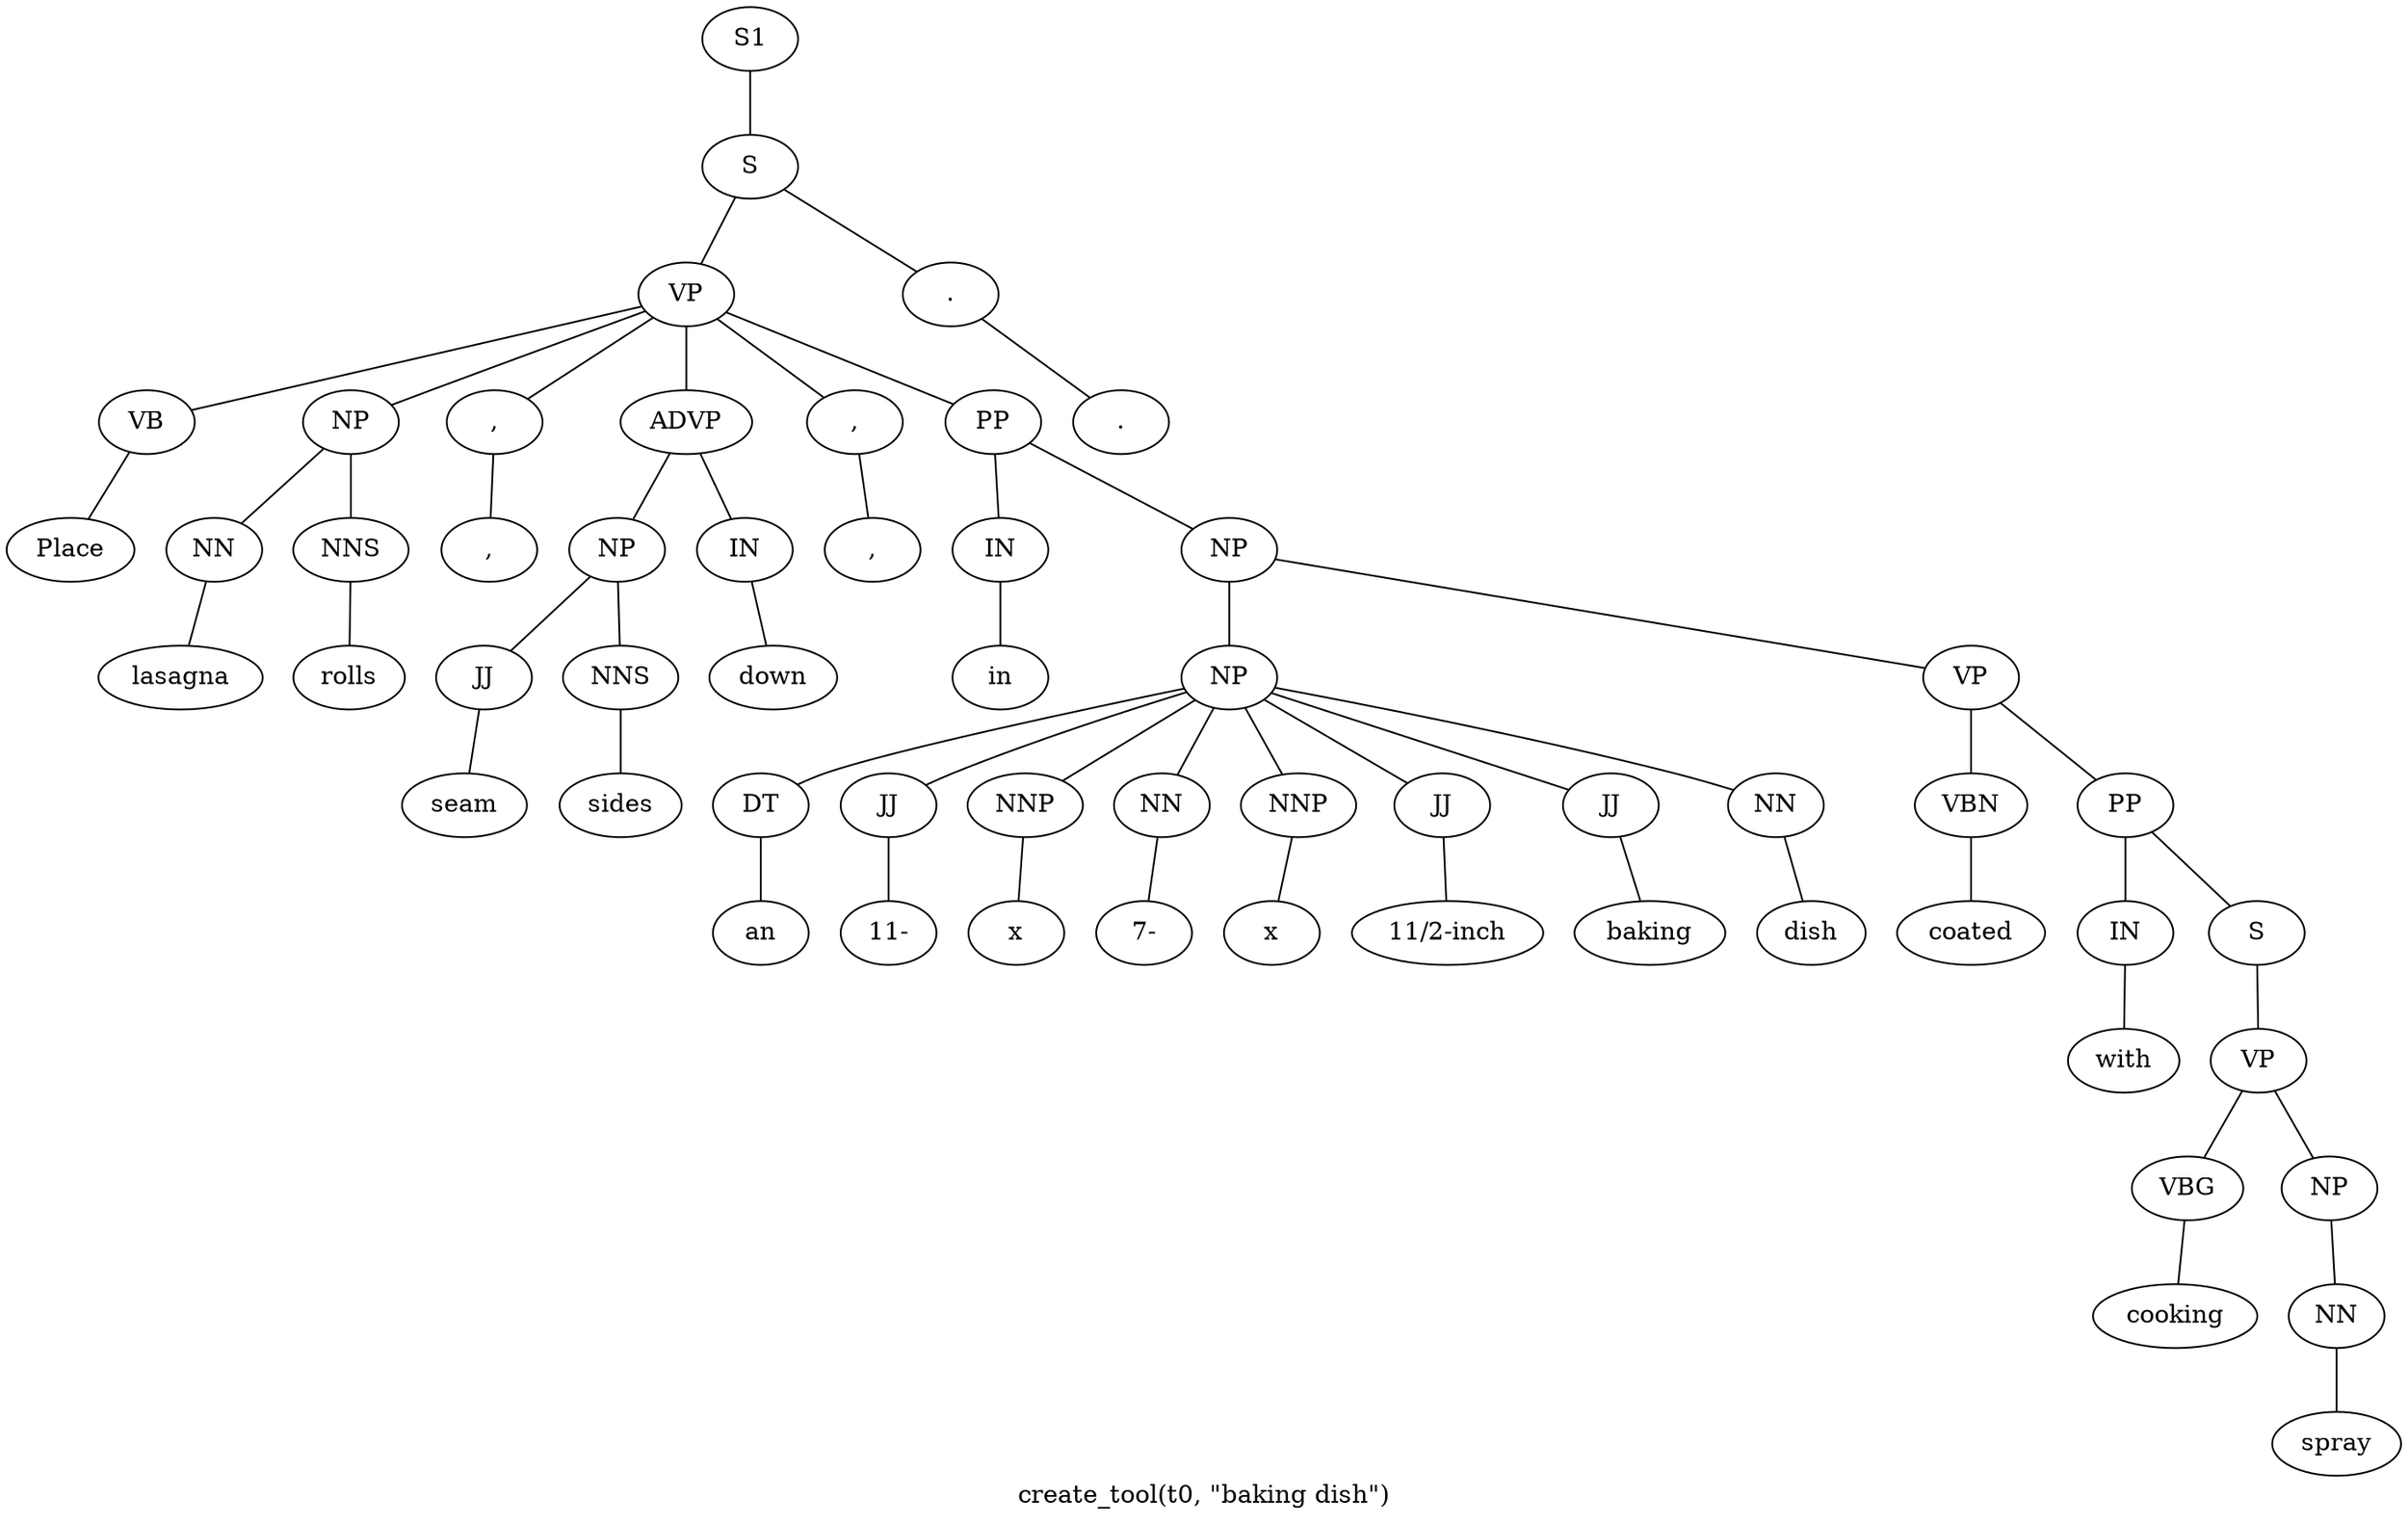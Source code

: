 graph SyntaxGraph {
	label = "create_tool(t0, \"baking dish\")";
	Node0 [label="S1"];
	Node1 [label="S"];
	Node2 [label="VP"];
	Node3 [label="VB"];
	Node4 [label="Place"];
	Node5 [label="NP"];
	Node6 [label="NN"];
	Node7 [label="lasagna"];
	Node8 [label="NNS"];
	Node9 [label="rolls"];
	Node10 [label=","];
	Node11 [label=","];
	Node12 [label="ADVP"];
	Node13 [label="NP"];
	Node14 [label="JJ"];
	Node15 [label="seam"];
	Node16 [label="NNS"];
	Node17 [label="sides"];
	Node18 [label="IN"];
	Node19 [label="down"];
	Node20 [label=","];
	Node21 [label=","];
	Node22 [label="PP"];
	Node23 [label="IN"];
	Node24 [label="in"];
	Node25 [label="NP"];
	Node26 [label="NP"];
	Node27 [label="DT"];
	Node28 [label="an"];
	Node29 [label="JJ"];
	Node30 [label="11-"];
	Node31 [label="NNP"];
	Node32 [label="x"];
	Node33 [label="NN"];
	Node34 [label="7-"];
	Node35 [label="NNP"];
	Node36 [label="x"];
	Node37 [label="JJ"];
	Node38 [label="11/2-inch"];
	Node39 [label="JJ"];
	Node40 [label="baking"];
	Node41 [label="NN"];
	Node42 [label="dish"];
	Node43 [label="VP"];
	Node44 [label="VBN"];
	Node45 [label="coated"];
	Node46 [label="PP"];
	Node47 [label="IN"];
	Node48 [label="with"];
	Node49 [label="S"];
	Node50 [label="VP"];
	Node51 [label="VBG"];
	Node52 [label="cooking"];
	Node53 [label="NP"];
	Node54 [label="NN"];
	Node55 [label="spray"];
	Node56 [label="."];
	Node57 [label="."];

	Node0 -- Node1;
	Node1 -- Node2;
	Node1 -- Node56;
	Node2 -- Node3;
	Node2 -- Node5;
	Node2 -- Node10;
	Node2 -- Node12;
	Node2 -- Node20;
	Node2 -- Node22;
	Node3 -- Node4;
	Node5 -- Node6;
	Node5 -- Node8;
	Node6 -- Node7;
	Node8 -- Node9;
	Node10 -- Node11;
	Node12 -- Node13;
	Node12 -- Node18;
	Node13 -- Node14;
	Node13 -- Node16;
	Node14 -- Node15;
	Node16 -- Node17;
	Node18 -- Node19;
	Node20 -- Node21;
	Node22 -- Node23;
	Node22 -- Node25;
	Node23 -- Node24;
	Node25 -- Node26;
	Node25 -- Node43;
	Node26 -- Node27;
	Node26 -- Node29;
	Node26 -- Node31;
	Node26 -- Node33;
	Node26 -- Node35;
	Node26 -- Node37;
	Node26 -- Node39;
	Node26 -- Node41;
	Node27 -- Node28;
	Node29 -- Node30;
	Node31 -- Node32;
	Node33 -- Node34;
	Node35 -- Node36;
	Node37 -- Node38;
	Node39 -- Node40;
	Node41 -- Node42;
	Node43 -- Node44;
	Node43 -- Node46;
	Node44 -- Node45;
	Node46 -- Node47;
	Node46 -- Node49;
	Node47 -- Node48;
	Node49 -- Node50;
	Node50 -- Node51;
	Node50 -- Node53;
	Node51 -- Node52;
	Node53 -- Node54;
	Node54 -- Node55;
	Node56 -- Node57;
}